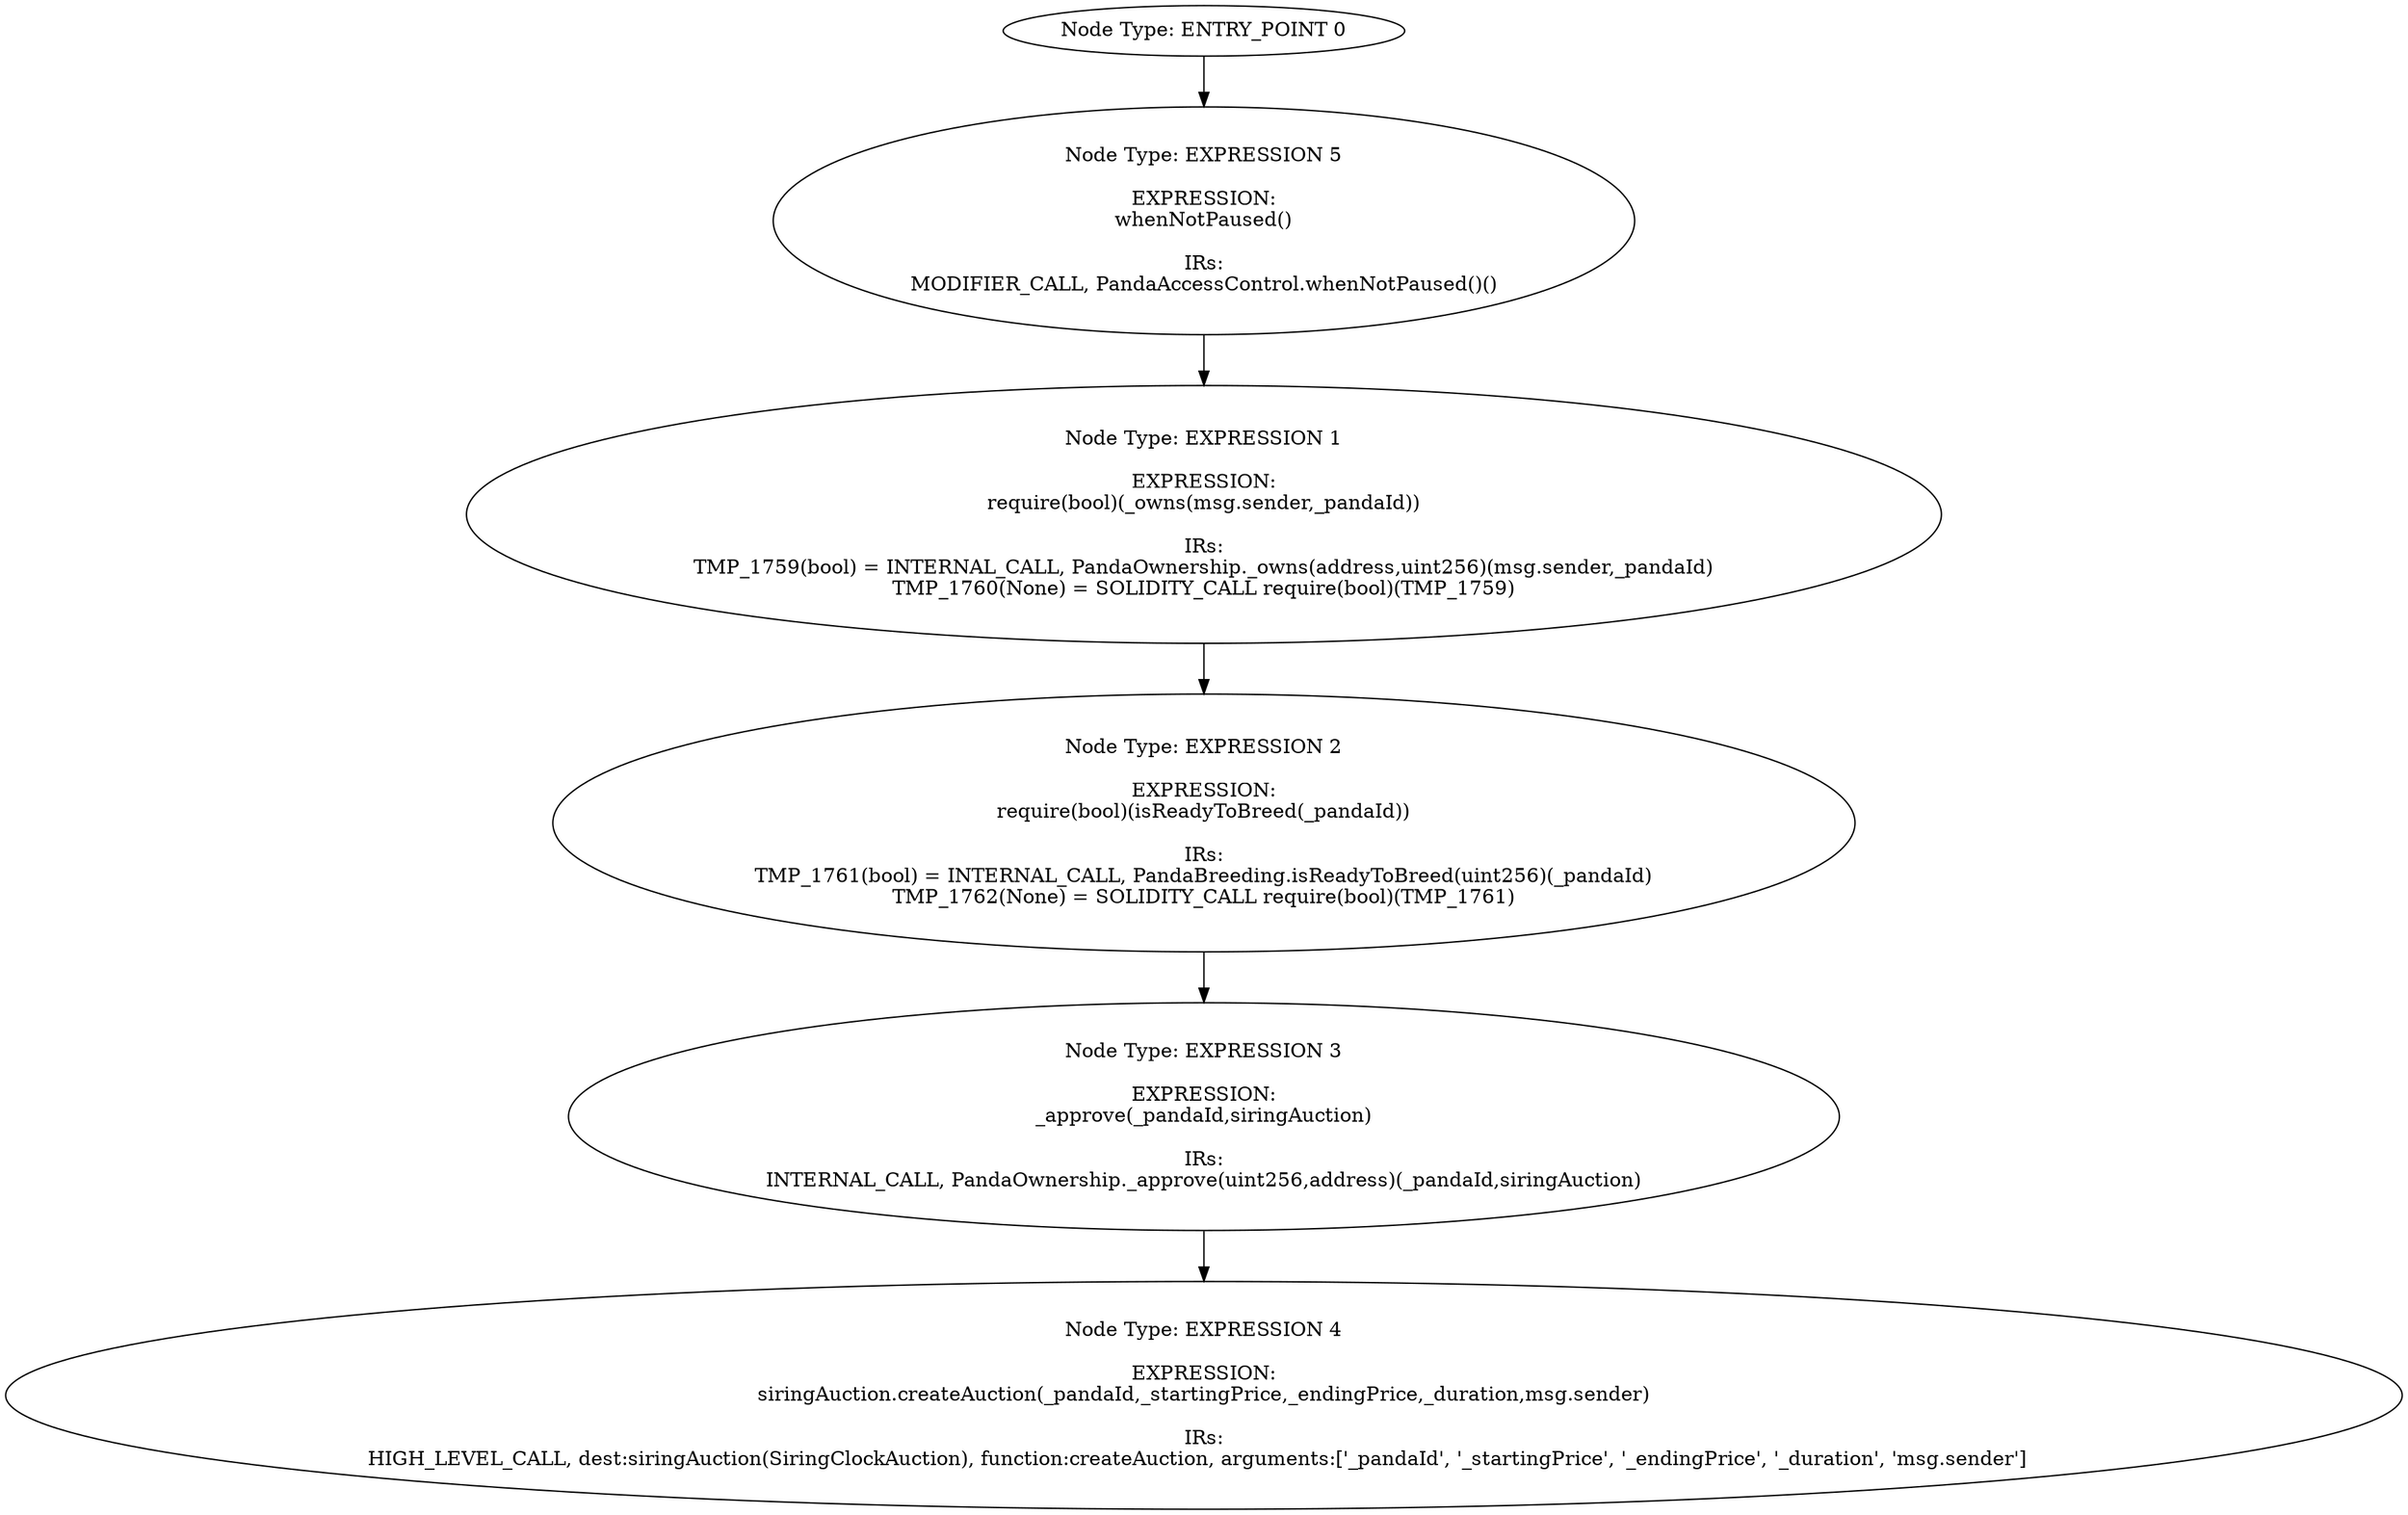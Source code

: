 digraph{
0[label="Node Type: ENTRY_POINT 0
"];
0->5;
1[label="Node Type: EXPRESSION 1

EXPRESSION:
require(bool)(_owns(msg.sender,_pandaId))

IRs:
TMP_1759(bool) = INTERNAL_CALL, PandaOwnership._owns(address,uint256)(msg.sender,_pandaId)
TMP_1760(None) = SOLIDITY_CALL require(bool)(TMP_1759)"];
1->2;
2[label="Node Type: EXPRESSION 2

EXPRESSION:
require(bool)(isReadyToBreed(_pandaId))

IRs:
TMP_1761(bool) = INTERNAL_CALL, PandaBreeding.isReadyToBreed(uint256)(_pandaId)
TMP_1762(None) = SOLIDITY_CALL require(bool)(TMP_1761)"];
2->3;
3[label="Node Type: EXPRESSION 3

EXPRESSION:
_approve(_pandaId,siringAuction)

IRs:
INTERNAL_CALL, PandaOwnership._approve(uint256,address)(_pandaId,siringAuction)"];
3->4;
4[label="Node Type: EXPRESSION 4

EXPRESSION:
siringAuction.createAuction(_pandaId,_startingPrice,_endingPrice,_duration,msg.sender)

IRs:
HIGH_LEVEL_CALL, dest:siringAuction(SiringClockAuction), function:createAuction, arguments:['_pandaId', '_startingPrice', '_endingPrice', '_duration', 'msg.sender']  "];
5[label="Node Type: EXPRESSION 5

EXPRESSION:
whenNotPaused()

IRs:
MODIFIER_CALL, PandaAccessControl.whenNotPaused()()"];
5->1;
}
